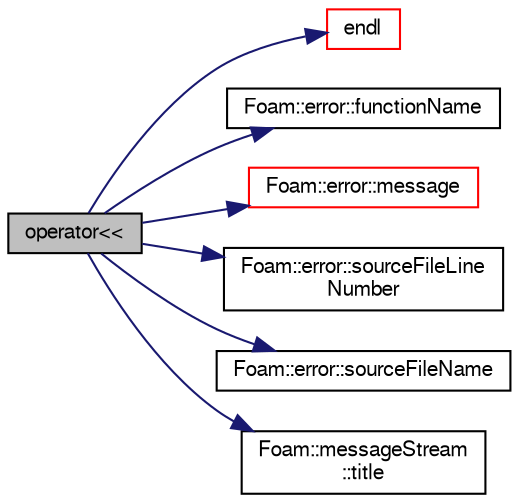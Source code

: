 digraph "operator&lt;&lt;"
{
  bgcolor="transparent";
  edge [fontname="FreeSans",fontsize="10",labelfontname="FreeSans",labelfontsize="10"];
  node [fontname="FreeSans",fontsize="10",shape=record];
  rankdir="LR";
  Node12353 [label="operator\<\<",height=0.2,width=0.4,color="black", fillcolor="grey75", style="filled", fontcolor="black"];
  Node12353 -> Node12354 [color="midnightblue",fontsize="10",style="solid",fontname="FreeSans"];
  Node12354 [label="endl",height=0.2,width=0.4,color="red",URL="$a21124.html#a2db8fe02a0d3909e9351bb4275b23ce4",tooltip="Add newline and flush stream. "];
  Node12353 -> Node12356 [color="midnightblue",fontsize="10",style="solid",fontname="FreeSans"];
  Node12356 [label="Foam::error::functionName",height=0.2,width=0.4,color="black",URL="$a26082.html#a766cd6bf57c8f60839a8d04eab0bdf14"];
  Node12353 -> Node12357 [color="midnightblue",fontsize="10",style="solid",fontname="FreeSans"];
  Node12357 [label="Foam::error::message",height=0.2,width=0.4,color="red",URL="$a26082.html#a7a908eb9ec123d3834738a86049c9860"];
  Node12353 -> Node12360 [color="midnightblue",fontsize="10",style="solid",fontname="FreeSans"];
  Node12360 [label="Foam::error::sourceFileLine\lNumber",height=0.2,width=0.4,color="black",URL="$a26082.html#afc15d9e726f7bcd039a0f4279168e24d"];
  Node12353 -> Node12361 [color="midnightblue",fontsize="10",style="solid",fontname="FreeSans"];
  Node12361 [label="Foam::error::sourceFileName",height=0.2,width=0.4,color="black",URL="$a26082.html#a33d9bc75452bb66d0c307b2df3b90ff2"];
  Node12353 -> Node12362 [color="midnightblue",fontsize="10",style="solid",fontname="FreeSans"];
  Node12362 [label="Foam::messageStream\l::title",height=0.2,width=0.4,color="black",URL="$a26098.html#af1858b5fd0890a8148472712a4280164",tooltip="Return the title of this error type. "];
}
